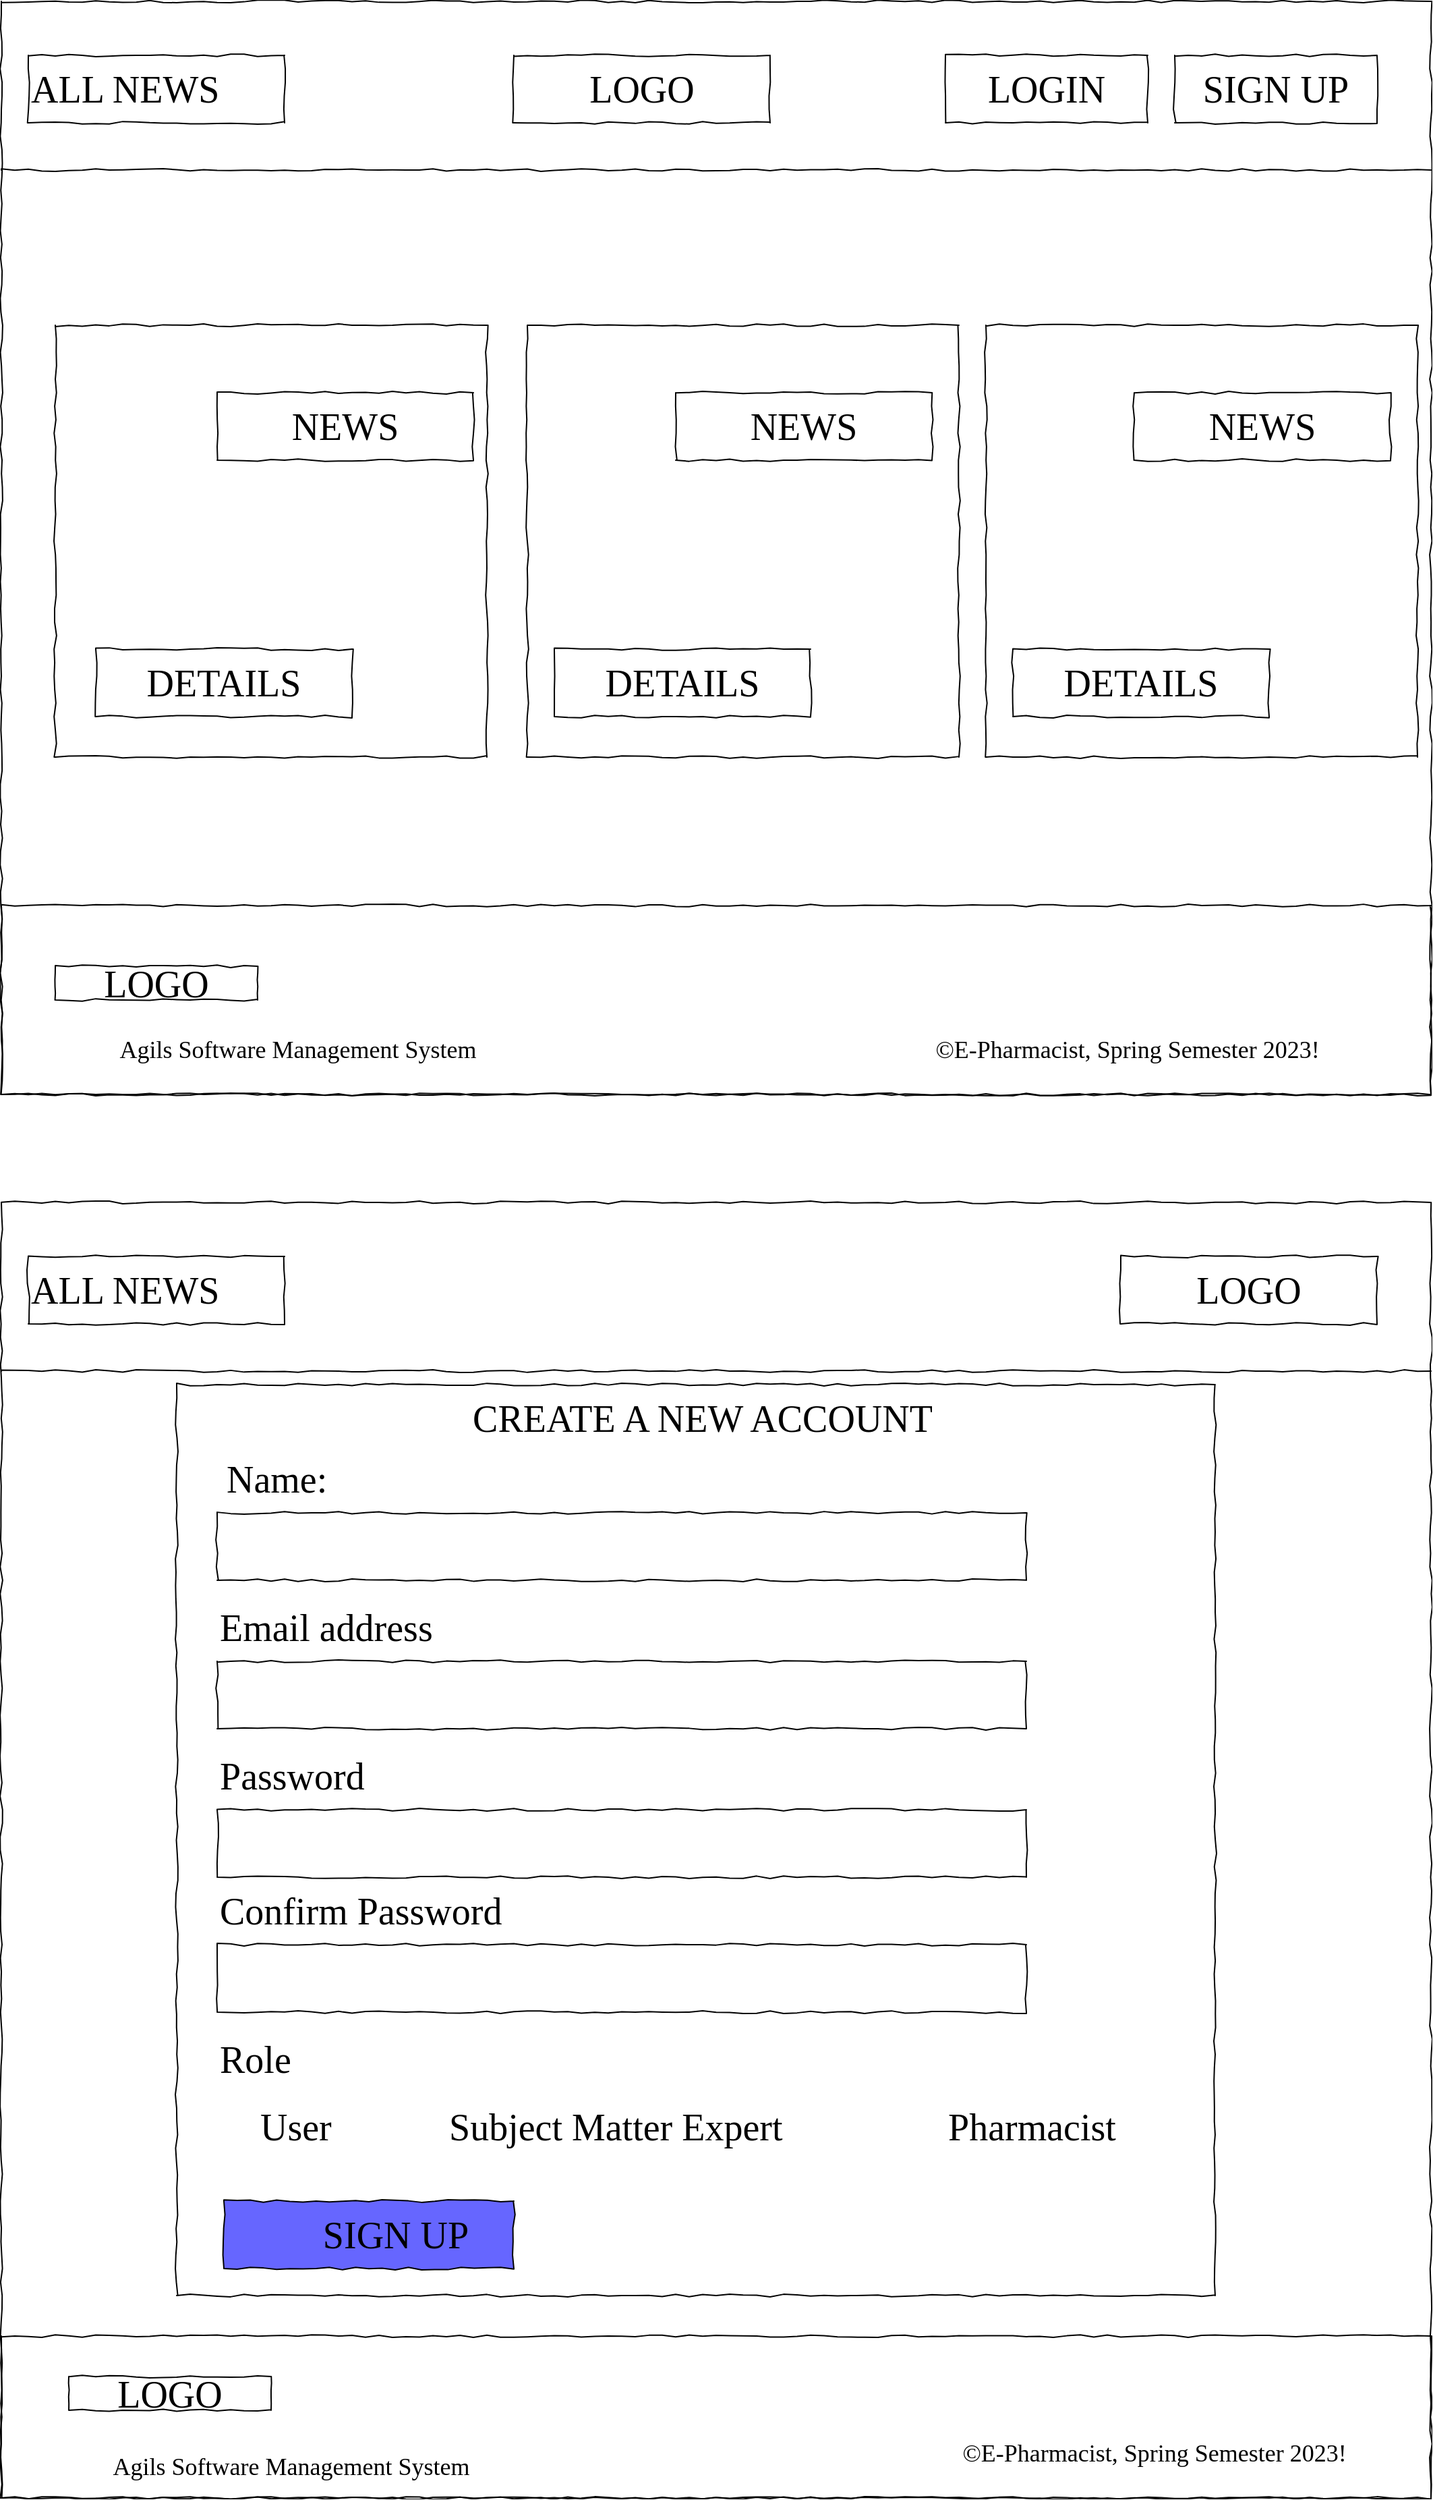 <mxfile version="21.1.1" type="gitlab">
  <diagram name="Page-1" id="03018318-947c-dd8e-b7a3-06fadd420f32">
    <mxGraphModel dx="1985" dy="1075" grid="1" gridSize="10" guides="1" tooltips="1" connect="1" arrows="1" fold="1" page="1" pageScale="1" pageWidth="1100" pageHeight="850" background="none" math="0" shadow="0">
      <root>
        <mxCell id="0" />
        <mxCell id="1" parent="0" />
        <mxCell id="677b7b8949515195-1" value="" style="whiteSpace=wrap;html=1;rounded=0;shadow=0;labelBackgroundColor=none;strokeColor=#000000;strokeWidth=1;fillColor=none;fontFamily=Verdana;fontSize=12;fontColor=#000000;align=center;comic=1;" parent="1" vertex="1">
          <mxGeometry x="20" y="20" width="1060" height="810" as="geometry" />
        </mxCell>
        <mxCell id="677b7b8949515195-2" value="ALL NEWS" style="whiteSpace=wrap;html=1;rounded=0;shadow=0;labelBackgroundColor=none;strokeWidth=1;fontFamily=Verdana;fontSize=28;align=left;comic=1;" parent="1" vertex="1">
          <mxGeometry x="40" y="60" width="190" height="50" as="geometry" />
        </mxCell>
        <mxCell id="677b7b8949515195-8" value="" style="whiteSpace=wrap;html=1;rounded=0;shadow=0;labelBackgroundColor=none;strokeWidth=1;fillColor=none;fontFamily=Verdana;fontSize=12;align=center;comic=1;" parent="1" vertex="1">
          <mxGeometry x="60" y="260" width="320" height="320" as="geometry" />
        </mxCell>
        <mxCell id="677b7b8949515195-9" value="" style="line;strokeWidth=1;html=1;rounded=0;shadow=0;labelBackgroundColor=none;fillColor=none;fontFamily=Verdana;fontSize=14;fontColor=#000000;align=center;comic=1;" parent="1" vertex="1">
          <mxGeometry x="20" y="140" width="1060" height="10" as="geometry" />
        </mxCell>
        <mxCell id="677b7b8949515195-15" value="&lt;div style=&quot;text-align: justify&quot;&gt;&lt;br&gt;&lt;/div&gt;" style="whiteSpace=wrap;html=1;rounded=0;shadow=0;labelBackgroundColor=none;strokeWidth=1;fillColor=none;fontFamily=Verdana;fontSize=12;align=center;verticalAlign=top;spacing=10;comic=1;" parent="1" vertex="1">
          <mxGeometry x="20" y="690" width="1060" height="140" as="geometry" />
        </mxCell>
        <mxCell id="677b7b8949515195-25" value="" style="whiteSpace=wrap;html=1;rounded=0;shadow=0;labelBackgroundColor=none;strokeWidth=1;fillColor=none;fontFamily=Verdana;fontSize=12;align=center;comic=1;" parent="1" vertex="1">
          <mxGeometry x="750" y="260" width="320" height="320" as="geometry" />
        </mxCell>
        <mxCell id="azdYrmXxpXAs5G76wNCQ-1" value="LOGO" style="whiteSpace=wrap;html=1;rounded=0;shadow=0;labelBackgroundColor=none;strokeWidth=1;fontFamily=Verdana;fontSize=28;align=center;comic=1;" vertex="1" parent="1">
          <mxGeometry x="400" y="60" width="190" height="50" as="geometry" />
        </mxCell>
        <mxCell id="azdYrmXxpXAs5G76wNCQ-2" value="SIGN UP" style="whiteSpace=wrap;html=1;rounded=0;shadow=0;labelBackgroundColor=none;strokeWidth=1;fontFamily=Verdana;fontSize=28;align=center;comic=1;" vertex="1" parent="1">
          <mxGeometry x="890" y="60" width="150" height="50" as="geometry" />
        </mxCell>
        <mxCell id="azdYrmXxpXAs5G76wNCQ-3" value="LOGIN" style="whiteSpace=wrap;html=1;rounded=0;shadow=0;labelBackgroundColor=none;strokeWidth=1;fontFamily=Verdana;fontSize=28;align=center;comic=1;" vertex="1" parent="1">
          <mxGeometry x="720" y="60" width="150" height="50" as="geometry" />
        </mxCell>
        <mxCell id="azdYrmXxpXAs5G76wNCQ-4" value="" style="whiteSpace=wrap;html=1;rounded=0;shadow=0;labelBackgroundColor=none;strokeWidth=1;fillColor=none;fontFamily=Verdana;fontSize=12;align=center;comic=1;" vertex="1" parent="1">
          <mxGeometry x="410" y="260" width="320" height="320" as="geometry" />
        </mxCell>
        <mxCell id="azdYrmXxpXAs5G76wNCQ-5" value="NEWS" style="whiteSpace=wrap;html=1;rounded=0;shadow=0;labelBackgroundColor=none;strokeWidth=1;fontFamily=Verdana;fontSize=28;align=center;comic=1;" vertex="1" parent="1">
          <mxGeometry x="180" y="310" width="190" height="50" as="geometry" />
        </mxCell>
        <mxCell id="azdYrmXxpXAs5G76wNCQ-6" value="DETAILS" style="whiteSpace=wrap;html=1;rounded=0;shadow=0;labelBackgroundColor=none;strokeWidth=1;fontFamily=Verdana;fontSize=28;align=center;comic=1;" vertex="1" parent="1">
          <mxGeometry x="90" y="500" width="190" height="50" as="geometry" />
        </mxCell>
        <mxCell id="azdYrmXxpXAs5G76wNCQ-7" value="NEWS" style="whiteSpace=wrap;html=1;rounded=0;shadow=0;labelBackgroundColor=none;strokeWidth=1;fontFamily=Verdana;fontSize=28;align=center;comic=1;" vertex="1" parent="1">
          <mxGeometry x="520" y="310" width="190" height="50" as="geometry" />
        </mxCell>
        <mxCell id="azdYrmXxpXAs5G76wNCQ-8" value="DETAILS" style="whiteSpace=wrap;html=1;rounded=0;shadow=0;labelBackgroundColor=none;strokeWidth=1;fontFamily=Verdana;fontSize=28;align=center;comic=1;" vertex="1" parent="1">
          <mxGeometry x="430" y="500" width="190" height="50" as="geometry" />
        </mxCell>
        <mxCell id="azdYrmXxpXAs5G76wNCQ-9" value="NEWS" style="whiteSpace=wrap;html=1;rounded=0;shadow=0;labelBackgroundColor=none;strokeWidth=1;fontFamily=Verdana;fontSize=28;align=center;comic=1;" vertex="1" parent="1">
          <mxGeometry x="860" y="310" width="190" height="50" as="geometry" />
        </mxCell>
        <mxCell id="azdYrmXxpXAs5G76wNCQ-10" value="DETAILS" style="whiteSpace=wrap;html=1;rounded=0;shadow=0;labelBackgroundColor=none;strokeWidth=1;fontFamily=Verdana;fontSize=28;align=center;comic=1;" vertex="1" parent="1">
          <mxGeometry x="770" y="500" width="190" height="50" as="geometry" />
        </mxCell>
        <mxCell id="azdYrmXxpXAs5G76wNCQ-11" value="LOGO" style="whiteSpace=wrap;html=1;rounded=0;shadow=0;labelBackgroundColor=none;strokeWidth=1;fontFamily=Verdana;fontSize=28;align=center;comic=1;" vertex="1" parent="1">
          <mxGeometry x="60" y="735" width="150" height="25" as="geometry" />
        </mxCell>
        <mxCell id="azdYrmXxpXAs5G76wNCQ-12" value="&lt;font style=&quot;font-size: 18px;&quot;&gt;Agils Software Management System&lt;/font&gt;" style="whiteSpace=wrap;html=1;rounded=0;shadow=0;labelBackgroundColor=none;strokeWidth=1;fontFamily=Verdana;fontSize=28;align=center;comic=1;strokeColor=none;" vertex="1" parent="1">
          <mxGeometry x="60" y="780" width="360" height="25" as="geometry" />
        </mxCell>
        <mxCell id="azdYrmXxpXAs5G76wNCQ-13" value="&lt;font style=&quot;font-size: 18px;&quot;&gt;©E-Pharmacist, Spring Semester 2023!&lt;/font&gt;" style="whiteSpace=wrap;html=1;rounded=0;shadow=0;labelBackgroundColor=none;strokeWidth=1;fontFamily=Verdana;fontSize=28;align=center;comic=1;strokeColor=none;" vertex="1" parent="1">
          <mxGeometry x="670" y="780" width="370" height="25" as="geometry" />
        </mxCell>
        <mxCell id="azdYrmXxpXAs5G76wNCQ-15" value="" style="whiteSpace=wrap;html=1;rounded=0;shadow=0;labelBackgroundColor=none;strokeColor=#000000;strokeWidth=1;fillColor=none;fontFamily=Verdana;fontSize=12;fontColor=#000000;align=center;comic=1;" vertex="1" parent="1">
          <mxGeometry x="20" y="910" width="1060" height="960" as="geometry" />
        </mxCell>
        <mxCell id="azdYrmXxpXAs5G76wNCQ-16" value="ALL NEWS" style="whiteSpace=wrap;html=1;rounded=0;shadow=0;labelBackgroundColor=none;strokeWidth=1;fontFamily=Verdana;fontSize=28;align=left;comic=1;" vertex="1" parent="1">
          <mxGeometry x="40" y="950" width="190" height="50" as="geometry" />
        </mxCell>
        <mxCell id="azdYrmXxpXAs5G76wNCQ-18" value="" style="line;strokeWidth=1;html=1;rounded=0;shadow=0;labelBackgroundColor=none;fillColor=none;fontFamily=Verdana;fontSize=14;fontColor=#000000;align=center;comic=1;" vertex="1" parent="1">
          <mxGeometry x="20" y="1030" width="1060" height="10" as="geometry" />
        </mxCell>
        <mxCell id="azdYrmXxpXAs5G76wNCQ-19" value="&lt;div style=&quot;text-align: justify&quot;&gt;&lt;br&gt;&lt;/div&gt;" style="whiteSpace=wrap;html=1;rounded=0;shadow=0;labelBackgroundColor=none;strokeWidth=1;fillColor=none;fontFamily=Verdana;fontSize=12;align=center;verticalAlign=top;spacing=10;comic=1;" vertex="1" parent="1">
          <mxGeometry x="20" y="1750" width="1060" height="120" as="geometry" />
        </mxCell>
        <mxCell id="azdYrmXxpXAs5G76wNCQ-21" value="LOGO" style="whiteSpace=wrap;html=1;rounded=0;shadow=0;labelBackgroundColor=none;strokeWidth=1;fontFamily=Verdana;fontSize=28;align=center;comic=1;" vertex="1" parent="1">
          <mxGeometry x="850" y="950" width="190" height="50" as="geometry" />
        </mxCell>
        <mxCell id="azdYrmXxpXAs5G76wNCQ-24" value="" style="whiteSpace=wrap;html=1;rounded=0;shadow=0;labelBackgroundColor=none;strokeWidth=1;fillColor=none;fontFamily=Verdana;fontSize=12;align=center;comic=1;" vertex="1" parent="1">
          <mxGeometry x="150" y="1045" width="770" height="675" as="geometry" />
        </mxCell>
        <mxCell id="azdYrmXxpXAs5G76wNCQ-27" value="CREATE A NEW ACCOUNT" style="whiteSpace=wrap;html=1;rounded=0;shadow=0;labelBackgroundColor=none;strokeWidth=1;fontFamily=Verdana;fontSize=28;align=center;comic=1;strokeColor=none;" vertex="1" parent="1">
          <mxGeometry x="280" y="1050" width="520" height="40" as="geometry" />
        </mxCell>
        <mxCell id="azdYrmXxpXAs5G76wNCQ-31" value="LOGO" style="whiteSpace=wrap;html=1;rounded=0;shadow=0;labelBackgroundColor=none;strokeWidth=1;fontFamily=Verdana;fontSize=28;align=center;comic=1;" vertex="1" parent="1">
          <mxGeometry x="70" y="1780" width="150" height="25" as="geometry" />
        </mxCell>
        <mxCell id="azdYrmXxpXAs5G76wNCQ-32" value="&lt;font style=&quot;font-size: 18px;&quot;&gt;Agils Software Management System&lt;/font&gt;" style="whiteSpace=wrap;html=1;rounded=0;shadow=0;labelBackgroundColor=none;strokeWidth=1;fontFamily=Verdana;fontSize=28;align=center;comic=1;strokeColor=none;" vertex="1" parent="1">
          <mxGeometry x="55" y="1830" width="360" height="25" as="geometry" />
        </mxCell>
        <mxCell id="azdYrmXxpXAs5G76wNCQ-33" value="&lt;font style=&quot;font-size: 18px;&quot;&gt;©E-Pharmacist, Spring Semester 2023!&lt;/font&gt;" style="whiteSpace=wrap;html=1;rounded=0;shadow=0;labelBackgroundColor=none;strokeWidth=1;fontFamily=Verdana;fontSize=28;align=center;comic=1;strokeColor=none;" vertex="1" parent="1">
          <mxGeometry x="690" y="1820" width="370" height="25" as="geometry" />
        </mxCell>
        <mxCell id="azdYrmXxpXAs5G76wNCQ-54" value="Name:" style="whiteSpace=wrap;html=1;rounded=0;shadow=0;labelBackgroundColor=none;strokeWidth=1;fontFamily=Verdana;fontSize=28;align=left;comic=1;strokeColor=none;" vertex="1" parent="1">
          <mxGeometry x="185" y="1100" width="110" height="30" as="geometry" />
        </mxCell>
        <mxCell id="azdYrmXxpXAs5G76wNCQ-55" value="" style="whiteSpace=wrap;html=1;rounded=0;shadow=0;labelBackgroundColor=none;strokeWidth=1;fontFamily=Verdana;fontSize=28;align=left;comic=1;" vertex="1" parent="1">
          <mxGeometry x="180" y="1140" width="600" height="50" as="geometry" />
        </mxCell>
        <mxCell id="azdYrmXxpXAs5G76wNCQ-56" value="Email address" style="whiteSpace=wrap;html=1;rounded=0;shadow=0;labelBackgroundColor=none;strokeWidth=1;fontFamily=Verdana;fontSize=28;align=left;comic=1;strokeColor=none;" vertex="1" parent="1">
          <mxGeometry x="180" y="1210" width="200" height="30" as="geometry" />
        </mxCell>
        <mxCell id="azdYrmXxpXAs5G76wNCQ-58" value="" style="whiteSpace=wrap;html=1;rounded=0;shadow=0;labelBackgroundColor=none;strokeWidth=1;fontFamily=Verdana;fontSize=28;align=left;comic=1;" vertex="1" parent="1">
          <mxGeometry x="180" y="1250" width="600" height="50" as="geometry" />
        </mxCell>
        <mxCell id="azdYrmXxpXAs5G76wNCQ-59" value="Password" style="whiteSpace=wrap;html=1;rounded=0;shadow=0;labelBackgroundColor=none;strokeWidth=1;fontFamily=Verdana;fontSize=28;align=left;comic=1;strokeColor=none;" vertex="1" parent="1">
          <mxGeometry x="180" y="1320" width="110" height="30" as="geometry" />
        </mxCell>
        <mxCell id="azdYrmXxpXAs5G76wNCQ-60" value="" style="whiteSpace=wrap;html=1;rounded=0;shadow=0;labelBackgroundColor=none;strokeWidth=1;fontFamily=Verdana;fontSize=28;align=left;comic=1;" vertex="1" parent="1">
          <mxGeometry x="180" y="1360" width="600" height="50" as="geometry" />
        </mxCell>
        <mxCell id="azdYrmXxpXAs5G76wNCQ-63" value="Confirm Password" style="whiteSpace=wrap;html=1;rounded=0;shadow=0;labelBackgroundColor=none;strokeWidth=1;fontFamily=Verdana;fontSize=28;align=left;comic=1;strokeColor=none;" vertex="1" parent="1">
          <mxGeometry x="180" y="1420" width="280" height="30" as="geometry" />
        </mxCell>
        <mxCell id="azdYrmXxpXAs5G76wNCQ-64" value="" style="whiteSpace=wrap;html=1;rounded=0;shadow=0;labelBackgroundColor=none;strokeWidth=1;fontFamily=Verdana;fontSize=28;align=left;comic=1;" vertex="1" parent="1">
          <mxGeometry x="180" y="1460" width="600" height="50" as="geometry" />
        </mxCell>
        <mxCell id="azdYrmXxpXAs5G76wNCQ-67" value="&lt;font style=&quot;font-size: 28px;&quot;&gt;Role&lt;/font&gt;" style="whiteSpace=wrap;html=1;rounded=0;shadow=0;labelBackgroundColor=none;strokeWidth=1;fontFamily=Verdana;fontSize=28;align=left;comic=1;strokeColor=none;" vertex="1" parent="1">
          <mxGeometry x="180" y="1530" width="80" height="30" as="geometry" />
        </mxCell>
        <mxCell id="azdYrmXxpXAs5G76wNCQ-68" value="&lt;blockquote style=&quot;margin: 0 0 0 40px; border: none; padding: 0px;&quot;&gt;SIGN UP&lt;/blockquote&gt;" style="whiteSpace=wrap;html=1;rounded=0;shadow=0;labelBackgroundColor=none;strokeWidth=1;fontFamily=Verdana;fontSize=28;align=center;comic=1;fillColor=#6666FF;" vertex="1" parent="1">
          <mxGeometry x="185" y="1650" width="215" height="50" as="geometry" />
        </mxCell>
        <mxCell id="azdYrmXxpXAs5G76wNCQ-70" value="User" style="whiteSpace=wrap;html=1;rounded=0;shadow=0;labelBackgroundColor=none;strokeWidth=1;fontFamily=Verdana;fontSize=28;align=left;comic=1;strokeColor=none;" vertex="1" parent="1">
          <mxGeometry x="210" y="1580" width="80" height="30" as="geometry" />
        </mxCell>
        <mxCell id="azdYrmXxpXAs5G76wNCQ-71" value="&lt;font style=&quot;font-size: 28px;&quot;&gt;Subject Matter Expert&lt;/font&gt;" style="whiteSpace=wrap;html=1;rounded=0;shadow=0;labelBackgroundColor=none;strokeWidth=1;fontFamily=Verdana;fontSize=28;align=left;comic=1;strokeColor=none;" vertex="1" parent="1">
          <mxGeometry x="350" y="1580" width="315" height="30" as="geometry" />
        </mxCell>
        <mxCell id="azdYrmXxpXAs5G76wNCQ-72" value="&lt;font style=&quot;font-size: 28px;&quot;&gt;Pharmacist&lt;/font&gt;" style="whiteSpace=wrap;html=1;rounded=0;shadow=0;labelBackgroundColor=none;strokeWidth=1;fontFamily=Verdana;fontSize=28;align=left;comic=1;strokeColor=none;" vertex="1" parent="1">
          <mxGeometry x="720" y="1580" width="180" height="30" as="geometry" />
        </mxCell>
      </root>
    </mxGraphModel>
  </diagram>
</mxfile>
